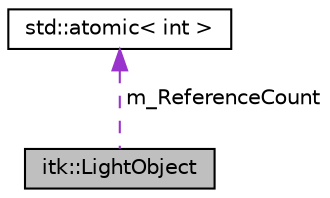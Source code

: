 digraph "itk::LightObject"
{
 // LATEX_PDF_SIZE
  edge [fontname="Helvetica",fontsize="10",labelfontname="Helvetica",labelfontsize="10"];
  node [fontname="Helvetica",fontsize="10",shape=record];
  Node1 [label="itk::LightObject",height=0.2,width=0.4,color="black", fillcolor="grey75", style="filled", fontcolor="black",tooltip="Light weight base class for most itk classes."];
  Node2 -> Node1 [dir="back",color="darkorchid3",fontsize="10",style="dashed",label=" m_ReferenceCount" ,fontname="Helvetica"];
  Node2 [label="std::atomic\< int \>",height=0.2,width=0.4,color="black", fillcolor="white", style="filled",tooltip=" "];
}
